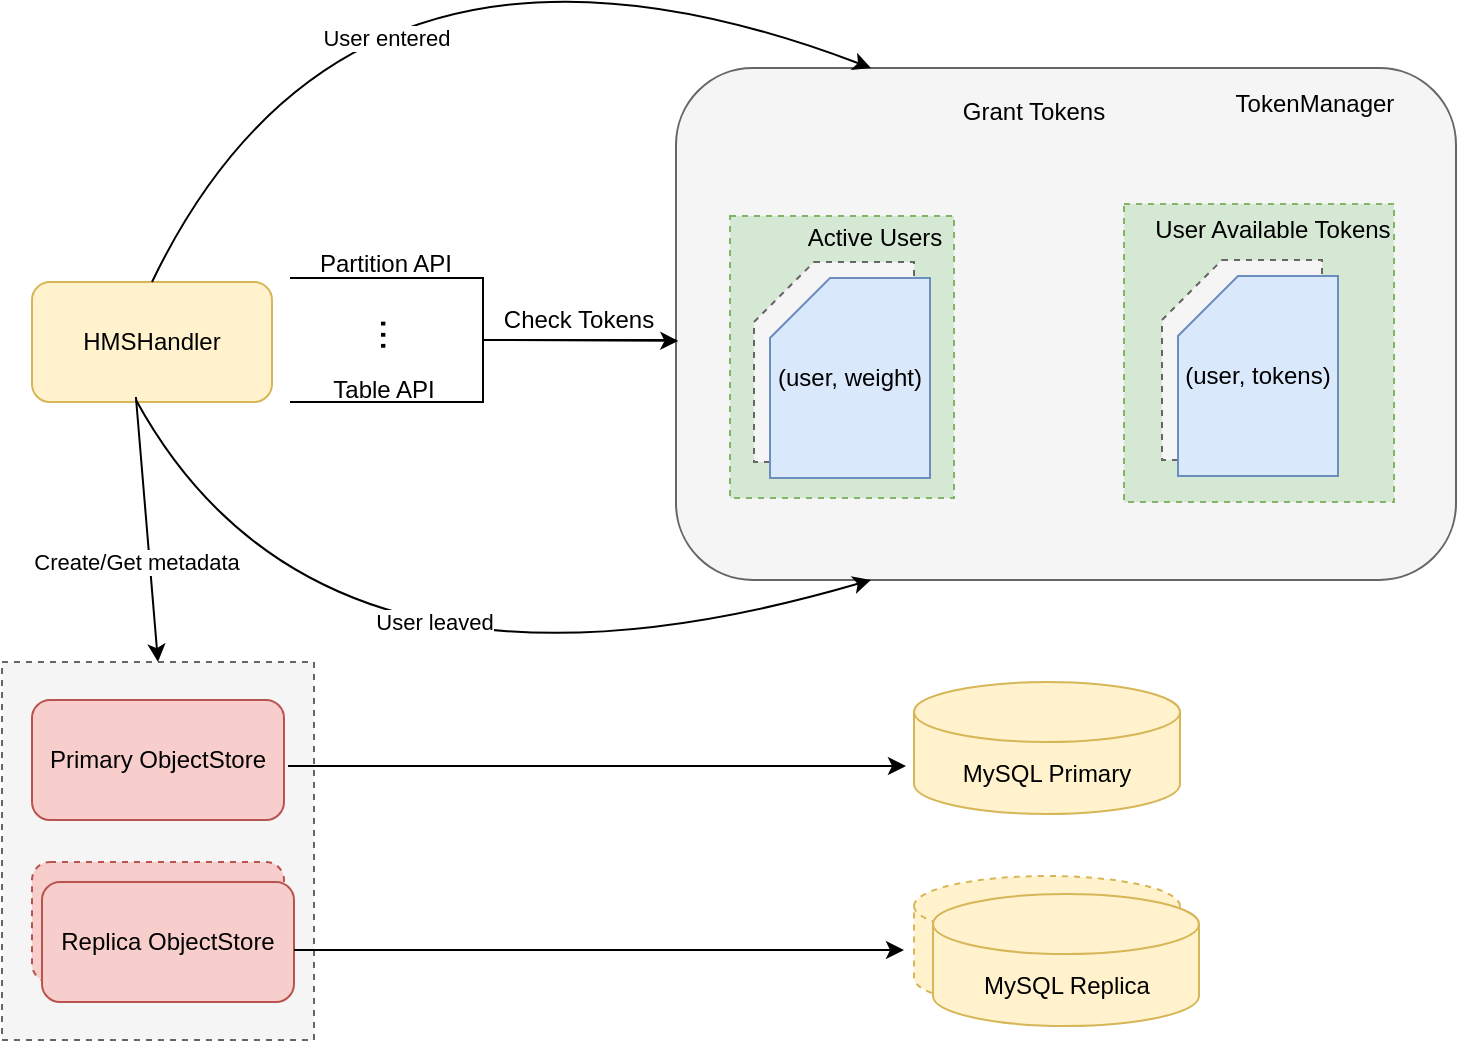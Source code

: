 <mxfile version="28.2.7">
  <diagram name="Page-1" id="NeYkcpGx7VcL7GzZeo1g">
    <mxGraphModel dx="1698" dy="862" grid="0" gridSize="10" guides="1" tooltips="1" connect="1" arrows="1" fold="1" page="0" pageScale="1" pageWidth="827" pageHeight="1169" math="0" shadow="0">
      <root>
        <mxCell id="0" />
        <mxCell id="1" parent="0" />
        <mxCell id="0LN5LLldxbINlntccNYV-42" value="" style="rounded=0;whiteSpace=wrap;html=1;dashed=1;fillColor=#f5f5f5;fontColor=#333333;strokeColor=#666666;" vertex="1" parent="1">
          <mxGeometry x="-44" y="435" width="156" height="189" as="geometry" />
        </mxCell>
        <mxCell id="0LN5LLldxbINlntccNYV-1" value="HMSHandler" style="rounded=1;whiteSpace=wrap;html=1;fillColor=#fff2cc;strokeColor=#d6b656;" vertex="1" parent="1">
          <mxGeometry x="-29" y="245" width="120" height="60" as="geometry" />
        </mxCell>
        <mxCell id="0LN5LLldxbINlntccNYV-2" value="" style="rounded=1;whiteSpace=wrap;html=1;fillColor=#f5f5f5;fontColor=#333333;strokeColor=#666666;" vertex="1" parent="1">
          <mxGeometry x="293" y="138" width="390" height="256" as="geometry" />
        </mxCell>
        <mxCell id="0LN5LLldxbINlntccNYV-12" value="" style="group;" vertex="1" connectable="0" parent="1">
          <mxGeometry x="320" y="208" width="114" height="145" as="geometry" />
        </mxCell>
        <mxCell id="0LN5LLldxbINlntccNYV-9" value="" style="rounded=0;whiteSpace=wrap;html=1;dashed=1;fillColor=#d5e8d4;strokeColor=#82b366;" vertex="1" parent="0LN5LLldxbINlntccNYV-12">
          <mxGeometry y="4" width="112" height="141" as="geometry" />
        </mxCell>
        <mxCell id="0LN5LLldxbINlntccNYV-8" value="" style="shape=card;whiteSpace=wrap;html=1;dashed=1;fillColor=#f5f5f5;fontColor=#333333;strokeColor=#666666;" vertex="1" parent="0LN5LLldxbINlntccNYV-12">
          <mxGeometry x="12" y="27" width="80" height="100" as="geometry" />
        </mxCell>
        <mxCell id="0LN5LLldxbINlntccNYV-7" value="(user, weight)" style="shape=card;whiteSpace=wrap;html=1;fillColor=#dae8fc;strokeColor=#6c8ebf;" vertex="1" parent="0LN5LLldxbINlntccNYV-12">
          <mxGeometry x="20" y="35" width="80" height="100" as="geometry" />
        </mxCell>
        <mxCell id="0LN5LLldxbINlntccNYV-10" value="Active Users" style="text;html=1;whiteSpace=wrap;strokeColor=none;fillColor=none;align=center;verticalAlign=middle;rounded=0;" vertex="1" parent="0LN5LLldxbINlntccNYV-12">
          <mxGeometry x="31" width="83" height="30" as="geometry" />
        </mxCell>
        <mxCell id="0LN5LLldxbINlntccNYV-13" value="" style="group" vertex="1" connectable="0" parent="1">
          <mxGeometry x="524" y="207" width="135" height="153" as="geometry" />
        </mxCell>
        <mxCell id="0LN5LLldxbINlntccNYV-14" value="" style="rounded=0;whiteSpace=wrap;html=1;dashed=1;fillColor=#d5e8d4;strokeColor=#82b366;" vertex="1" parent="0LN5LLldxbINlntccNYV-13">
          <mxGeometry x="-7" y="-1" width="135" height="149" as="geometry" />
        </mxCell>
        <mxCell id="0LN5LLldxbINlntccNYV-15" value="" style="shape=card;whiteSpace=wrap;html=1;dashed=1;fillColor=#f5f5f5;fontColor=#333333;strokeColor=#666666;" vertex="1" parent="0LN5LLldxbINlntccNYV-13">
          <mxGeometry x="12" y="27" width="80" height="100" as="geometry" />
        </mxCell>
        <mxCell id="0LN5LLldxbINlntccNYV-16" value="(user, tokens)" style="shape=card;whiteSpace=wrap;html=1;fillColor=#dae8fc;strokeColor=#6c8ebf;" vertex="1" parent="0LN5LLldxbINlntccNYV-13">
          <mxGeometry x="20" y="35" width="80" height="100" as="geometry" />
        </mxCell>
        <mxCell id="0LN5LLldxbINlntccNYV-17" value="User Available Tokens" style="text;html=1;whiteSpace=wrap;strokeColor=none;fillColor=none;align=center;verticalAlign=middle;rounded=0;" vertex="1" parent="0LN5LLldxbINlntccNYV-13">
          <mxGeometry x="1.5" y="-3" width="131" height="30" as="geometry" />
        </mxCell>
        <mxCell id="0LN5LLldxbINlntccNYV-18" value="" style="shape=image;html=1;verticalAlign=top;verticalLabelPosition=bottom;labelBackgroundColor=#ffffff;imageAspect=0;aspect=fixed;image=https://icons.diagrams.net/icon-cache1/Evil_Icons_User_Interface-2617/download-575.svg" vertex="1" parent="1">
          <mxGeometry x="432" y="157" width="82" height="82" as="geometry" />
        </mxCell>
        <mxCell id="0LN5LLldxbINlntccNYV-19" value="TokenManager" style="text;html=1;whiteSpace=wrap;strokeColor=none;fillColor=none;align=center;verticalAlign=middle;rounded=0;" vertex="1" parent="1">
          <mxGeometry x="569" y="141" width="87" height="30" as="geometry" />
        </mxCell>
        <mxCell id="0LN5LLldxbINlntccNYV-20" value="Grant Tokens" style="text;html=1;whiteSpace=wrap;strokeColor=none;fillColor=none;align=center;verticalAlign=middle;rounded=0;" vertex="1" parent="1">
          <mxGeometry x="426" y="145" width="92" height="30" as="geometry" />
        </mxCell>
        <mxCell id="0LN5LLldxbINlntccNYV-22" value="" style="endArrow=classic;html=1;rounded=0;entryX=0.25;entryY=0;entryDx=0;entryDy=0;exitX=0.5;exitY=0;exitDx=0;exitDy=0;endFill=1;curved=1;" edge="1" parent="1" source="0LN5LLldxbINlntccNYV-1" target="0LN5LLldxbINlntccNYV-2">
          <mxGeometry width="50" height="50" relative="1" as="geometry">
            <mxPoint x="45" y="246" as="sourcePoint" />
            <mxPoint x="95" y="196" as="targetPoint" />
            <Array as="points">
              <mxPoint x="130" y="39" />
            </Array>
          </mxGeometry>
        </mxCell>
        <mxCell id="0LN5LLldxbINlntccNYV-23" value="User entered" style="edgeLabel;html=1;align=center;verticalAlign=middle;resizable=0;points=[];" vertex="1" connectable="0" parent="0LN5LLldxbINlntccNYV-22">
          <mxGeometry x="-0.154" y="1" relative="1" as="geometry">
            <mxPoint x="25" y="72" as="offset" />
          </mxGeometry>
        </mxCell>
        <mxCell id="0LN5LLldxbINlntccNYV-24" value="" style="endArrow=classic;html=1;rounded=0;entryX=0.25;entryY=1;entryDx=0;entryDy=0;endFill=1;curved=1;" edge="1" parent="1" target="0LN5LLldxbINlntccNYV-2">
          <mxGeometry width="50" height="50" relative="1" as="geometry">
            <mxPoint x="23" y="304" as="sourcePoint" />
            <mxPoint x="85" y="261" as="targetPoint" />
            <Array as="points">
              <mxPoint x="116" y="474" />
            </Array>
          </mxGeometry>
        </mxCell>
        <mxCell id="0LN5LLldxbINlntccNYV-25" value="User leaved" style="edgeLabel;html=1;align=center;verticalAlign=middle;resizable=0;points=[];" vertex="1" connectable="0" parent="0LN5LLldxbINlntccNYV-24">
          <mxGeometry x="-0.168" y="-3" relative="1" as="geometry">
            <mxPoint x="49" y="-61" as="offset" />
          </mxGeometry>
        </mxCell>
        <mxCell id="0LN5LLldxbINlntccNYV-27" value="" style="ellipse;whiteSpace=wrap;html=1;align=center;aspect=fixed;fillColor=none;strokeColor=none;resizable=0;perimeter=centerPerimeter;rotatable=0;allowArrows=0;points=[];outlineConnect=1;" vertex="1" parent="1">
          <mxGeometry x="162" y="263" width="10" height="10" as="geometry" />
        </mxCell>
        <mxCell id="0LN5LLldxbINlntccNYV-28" value="" style="strokeWidth=1;html=1;shape=mxgraph.flowchart.annotation_2;align=left;labelPosition=right;pointerEvents=1;rotation=-180;" vertex="1" parent="1">
          <mxGeometry x="100" y="243" width="193" height="62" as="geometry" />
        </mxCell>
        <mxCell id="0LN5LLldxbINlntccNYV-29" value="Partition API" style="text;html=1;whiteSpace=wrap;strokeColor=none;fillColor=none;align=center;verticalAlign=middle;rounded=0;" vertex="1" parent="1">
          <mxGeometry x="108" y="221" width="80" height="30" as="geometry" />
        </mxCell>
        <mxCell id="0LN5LLldxbINlntccNYV-31" value="&lt;font style=&quot;font-size: 20px;&quot;&gt;.&lt;/font&gt;&lt;span style=&quot;font-size: 20px; background-color: transparent; color: light-dark(rgb(0, 0, 0), rgb(255, 255, 255));&quot;&gt;..&lt;/span&gt;" style="text;html=1;whiteSpace=wrap;strokeColor=none;fillColor=none;align=center;verticalAlign=middle;rounded=0;textDirection=vertical-lr;" vertex="1" parent="1">
          <mxGeometry x="122" y="256" width="60" height="30" as="geometry" />
        </mxCell>
        <mxCell id="0LN5LLldxbINlntccNYV-32" value="Table API" style="text;html=1;whiteSpace=wrap;strokeColor=none;fillColor=none;align=center;verticalAlign=middle;rounded=0;" vertex="1" parent="1">
          <mxGeometry x="117" y="284" width="60" height="30" as="geometry" />
        </mxCell>
        <mxCell id="0LN5LLldxbINlntccNYV-33" value="Check Tokens" style="text;html=1;whiteSpace=wrap;strokeColor=none;fillColor=none;align=center;verticalAlign=middle;rounded=0;" vertex="1" parent="1">
          <mxGeometry x="196" y="249" width="97" height="30" as="geometry" />
        </mxCell>
        <mxCell id="0LN5LLldxbINlntccNYV-34" value="" style="endArrow=classic;html=1;rounded=0;entryX=0.003;entryY=0.533;entryDx=0;entryDy=0;entryPerimeter=0;" edge="1" parent="1" target="0LN5LLldxbINlntccNYV-2">
          <mxGeometry width="50" height="50" relative="1" as="geometry">
            <mxPoint x="197" y="274" as="sourcePoint" />
            <mxPoint x="247" y="224" as="targetPoint" />
          </mxGeometry>
        </mxCell>
        <mxCell id="0LN5LLldxbINlntccNYV-36" value="Primary ObjectStore" style="rounded=1;whiteSpace=wrap;html=1;fillColor=#f8cecc;strokeColor=#b85450;" vertex="1" parent="1">
          <mxGeometry x="-29" y="454" width="126" height="60" as="geometry" />
        </mxCell>
        <mxCell id="0LN5LLldxbINlntccNYV-37" value="" style="endArrow=classic;html=1;rounded=0;exitX=0.433;exitY=0.958;exitDx=0;exitDy=0;exitPerimeter=0;entryX=0.5;entryY=0;entryDx=0;entryDy=0;" edge="1" parent="1" source="0LN5LLldxbINlntccNYV-1" target="0LN5LLldxbINlntccNYV-42">
          <mxGeometry width="50" height="50" relative="1" as="geometry">
            <mxPoint x="-13" y="365" as="sourcePoint" />
            <mxPoint x="31" y="439" as="targetPoint" />
          </mxGeometry>
        </mxCell>
        <mxCell id="0LN5LLldxbINlntccNYV-38" value="Create/Get metadata" style="edgeLabel;html=1;align=center;verticalAlign=middle;resizable=0;points=[];" vertex="1" connectable="0" parent="0LN5LLldxbINlntccNYV-37">
          <mxGeometry x="0.076" y="-1" relative="1" as="geometry">
            <mxPoint x="-5" y="11" as="offset" />
          </mxGeometry>
        </mxCell>
        <mxCell id="0LN5LLldxbINlntccNYV-39" value="MySQL Primary" style="shape=cylinder3;whiteSpace=wrap;html=1;boundedLbl=1;backgroundOutline=1;size=15;fillColor=#fff2cc;strokeColor=#d6b656;" vertex="1" parent="1">
          <mxGeometry x="412" y="445" width="133" height="66" as="geometry" />
        </mxCell>
        <mxCell id="0LN5LLldxbINlntccNYV-43" value="Replica ObjectStore" style="rounded=1;whiteSpace=wrap;html=1;fillColor=#f8cecc;strokeColor=#b85450;dashed=1;" vertex="1" parent="1">
          <mxGeometry x="-29" y="535" width="126" height="60" as="geometry" />
        </mxCell>
        <mxCell id="0LN5LLldxbINlntccNYV-44" value="Replica ObjectStore" style="rounded=1;whiteSpace=wrap;html=1;fillColor=#f8cecc;strokeColor=#b85450;" vertex="1" parent="1">
          <mxGeometry x="-24" y="545" width="126" height="60" as="geometry" />
        </mxCell>
        <mxCell id="0LN5LLldxbINlntccNYV-46" value="MySQL Replica" style="shape=cylinder3;whiteSpace=wrap;html=1;boundedLbl=1;backgroundOutline=1;size=15;fillColor=#fff2cc;strokeColor=#d6b656;dashed=1;" vertex="1" parent="1">
          <mxGeometry x="412" y="542" width="133" height="66" as="geometry" />
        </mxCell>
        <mxCell id="0LN5LLldxbINlntccNYV-47" value="" style="endArrow=classic;html=1;rounded=0;" edge="1" parent="1">
          <mxGeometry width="50" height="50" relative="1" as="geometry">
            <mxPoint x="102" y="579" as="sourcePoint" />
            <mxPoint x="407" y="579" as="targetPoint" />
          </mxGeometry>
        </mxCell>
        <mxCell id="0LN5LLldxbINlntccNYV-48" value="" style="endArrow=classic;html=1;rounded=0;" edge="1" parent="1">
          <mxGeometry width="50" height="50" relative="1" as="geometry">
            <mxPoint x="99" y="487" as="sourcePoint" />
            <mxPoint x="408" y="487" as="targetPoint" />
          </mxGeometry>
        </mxCell>
        <mxCell id="0LN5LLldxbINlntccNYV-49" value="MySQL Replica" style="shape=cylinder3;whiteSpace=wrap;html=1;boundedLbl=1;backgroundOutline=1;size=15;fillColor=#fff2cc;strokeColor=#d6b656;" vertex="1" parent="1">
          <mxGeometry x="421.5" y="551" width="133" height="66" as="geometry" />
        </mxCell>
      </root>
    </mxGraphModel>
  </diagram>
</mxfile>
